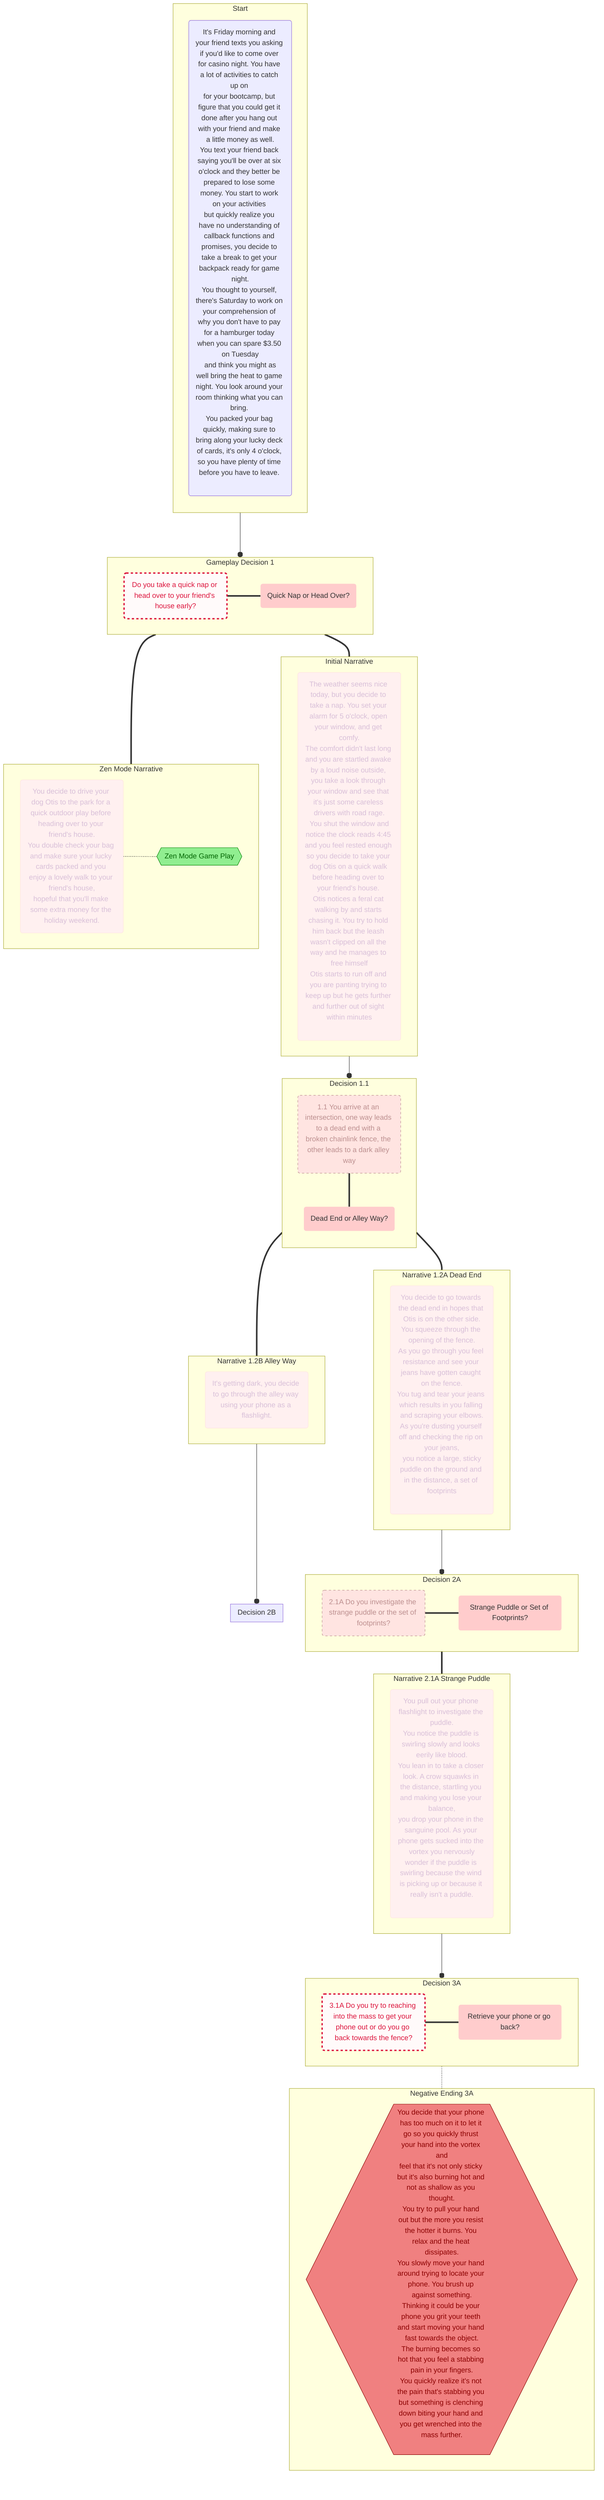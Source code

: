 flowchart TD
%% @config(./config.json)

%% Story Beginning
subgraph Story [Start]
direction TB
    S1(It's Friday morning and your friend texts you asking if you'd like to come over for casino night. You have a lot of activities to catch up on <br>for your bootcamp, but figure that you could get it done after you hang out with your friend and make a little money as well.<br>You text your friend back saying you'll be over at six o'clock and they better be prepared to lose some money. You start to work on your activities <br>but quickly realize you have no understanding of callback functions and promises, you decide to take a break to get your backpack ready for game night.<br>You thought to yourself, there's Saturday to work on your comprehension of why you don't have to pay for a hamburger today when you can spare $3.50 on Tuesday<br> and think you might as well bring the heat to game night. You look around your room thinking what you can bring. <br>You packed your bag quickly, making sure to bring along your lucky deck of cards, it's only 4 o'clock, so you have plenty of time before you have to leave. <br><br>)  
end

subgraph Gameplay [Gameplay Decision 1]
    D1(Do you take a quick nap or head over to your friend's house early?)
    === D1D(Quick Nap or Head Over?)    
end

subgraph Narrative1A [Initial Narrative]
    NA(The weather seems nice today, but you decide to take a nap. You set your alarm for 5 o'clock, open your window, and get comfy.<br>The comfort didn't last long and you are startled awake by a loud noise outside, you take a look through your window and see that it's just some careless drivers with road rage.<br> You shut the window and notice the clock reads 4:45 and you feel rested enough so you decide to take your dog Otis on a quick walk before heading over to your friend's house. <br>Otis notices a feral cat walking by and starts chasing it. You try to hold him back but the leash wasn't clipped on all the way and he manages to free himself<br>Otis starts to run off and you are panting trying to keep up but he gets further and further out of sight within minutes<br><br>)
end 
subgraph Narrative1B [Zen Mode Narrative]
    NB(You decide to drive your dog Otis to the park for a quick outdoor play before heading over to your friend's house.<br>You double check your bag and make sure your lucky cards packed and you enjoy a lovely walk to your friend's house,<br>hopeful that you'll make some extra money for the holiday weekend.) -.- EA{{Zen Mode Game Play}}
end

%% Decision One: Dead End or Alley Way?
subgraph D1-1 [Decision 1.1]
direction TB
    D1.1(1.1 You arrive at an intersection, one way leads to a dead end with a broken chainlink fence, the other leads to a dark alley way)
    ===
    D1.1D(Dead End or Alley Way?)
end

	%% Dead End Path: Narrative
	subgraph N1-2A [Narrative 1.2A Dead End]
	direction LR
        N1.2A(You decide to go towards the dead end in hopes that Otis is on the other side.<br>You squeeze through the opening of the fence.<br>As you go through you feel resistance and see your jeans have gotten caught on the fence.<br>You tug and tear your jeans which results in you falling and scraping your elbows.<br>As you're dusting yourself off and checking the rip on your jeans,<br> you notice a large, sticky puddle on the ground and in the distance, a set of footprints<br><br>)
	end 
	
	%% Dead End Path: Decision Two A: Strange Puddle or Set of Footprints?
	subgraph D1-2A [Decision 2A]
		D2.1A(2.1A Do you investigate the strange puddle or the set of footprints?)
		=== D2.1AD(Strange Puddle or Set of Footprints?)
	end
	
		%% Strange Puddle Path: Narrative
		subgraph N2-1A [Narrative 2.1A Strange Puddle]
		N2.1A(You pull out your phone flashlight to investigate the puddle.<br>You notice the puddle is swirling slowly and looks eerily like blood.<br>You lean in to take a closer look. A crow squawks in the distance, startling you and making you lose your balance,<br>you drop your phone in the sanguine pool. As your phone gets sucked into the vortex you nervously<br>wonder if the puddle is swirling because the wind is picking up or because it really isn't a puddle.<br><br>)
		end
		%%  

		%% Strange Puddle Path: Decision
		subgraph D2-1A [Decision 3A]
			D3.1A(3.1A Do you try to reaching into the mass to get your phone out or do you go back towards the fence?)
			=== D3.1AD(Retrieve your phone or go back?)
		end
		%% 

		%% You consider reaching in the puddle for your phone but you become uneasy of the hypnotic swirling and decide to go back towards the fence.

		subgraph E3-1A [Negative Ending 3A]
			E3.1A{{You decide that your phone has too much on it to let it go so you quickly thrust your hand into the vortex and<br>feel that it's not only sticky but it's also burning hot and not as shallow as you thought.<br>You try to pull your hand out but the more you resist the hotter it burns. You relax and the heat dissipates.<br>You slowly move your hand around trying to locate your phone. You brush up against something.<br>Thinking it could be your phone you grit your teeth and start moving your hand fast towards the object.<br>The burning becomes so hot that you feel a stabbing pain in your fingers.<br>You quickly realize it's not the pain that's stabbing you but something is clenching down biting your hand and you get wrenched into the mass further.<br><br>}}
		end

		%% Set of Footprints Path: Narrative
		%% As your following the set of footprints you notice that the boot pattern is changing. Each print seems to gradually split down the middle and gets more pointed towards the toe. You look back and surprised, you see that you haven't been following boot prints but what looks to be like hoof prints. 
		
		%% Set of Footprints Path: Decision
		%% Confused, you wonder if you should head back or continue towards where the prints lead.
		%% Go back or continue?
	



	%% Alley Way Path: Narrative, Devil
	subgraph N1-2B [Narrative 1.2B Alley Way]
	N1.2B(It's getting dark, you decide to go through the alley way using your phone as a flashlight.)
	end 
	
	%% Alley Way Path: Decision Two B: Play in a Card Game or Lay Down and Die 
	subgraph D1-2B [Decision 2B]
	end


%% Path: Narrative
Story ---o Gameplay === Narrative1A --o D1-1
Gameplay === Narrative1B
D1-1 === N1-2A ---o D1-2A
D1-2A === N2-1A ---o D2-1A -.- E3-1A
D1-1 === N1-2B ---o D1-2B 

%% Styles
classDef narrative fill: #fff0f0, color: thistle, stroke: mistyrose, stroke-width: 1px

classDef decisionCrit fill: snow, color: crimson, stroke: crimson, stroke-width: 3px, stroke-dasharray:  5 5

classDef decision fill: mistyrose, color: rosybrown, stroke: rosybrown, stroke-width: 1px, stroke-dasharray:  5 5

classDef endNeg fill: lightcoral, color: darkred, stroke: darkred, stroke-width: 1px

classDef endPos fill: lightgreen, color: darkgreen, stroke: green, stroke-width: 1px

classDef decPoint fill: #ffcccc, stroke-width: 0px

%% Apply Styles
class NA,NB,NC,N1.2A,N1.2B,N2.1A narrative;

class D1,DA,D3.1A decisionCrit;

class D1.1,D2.1A decision;

class D1D,D1.1D,D2.1AD,D3.1AD decPoint;

class E3B,E3.1A endNeg;

class EA,E2B,E3A endPos;